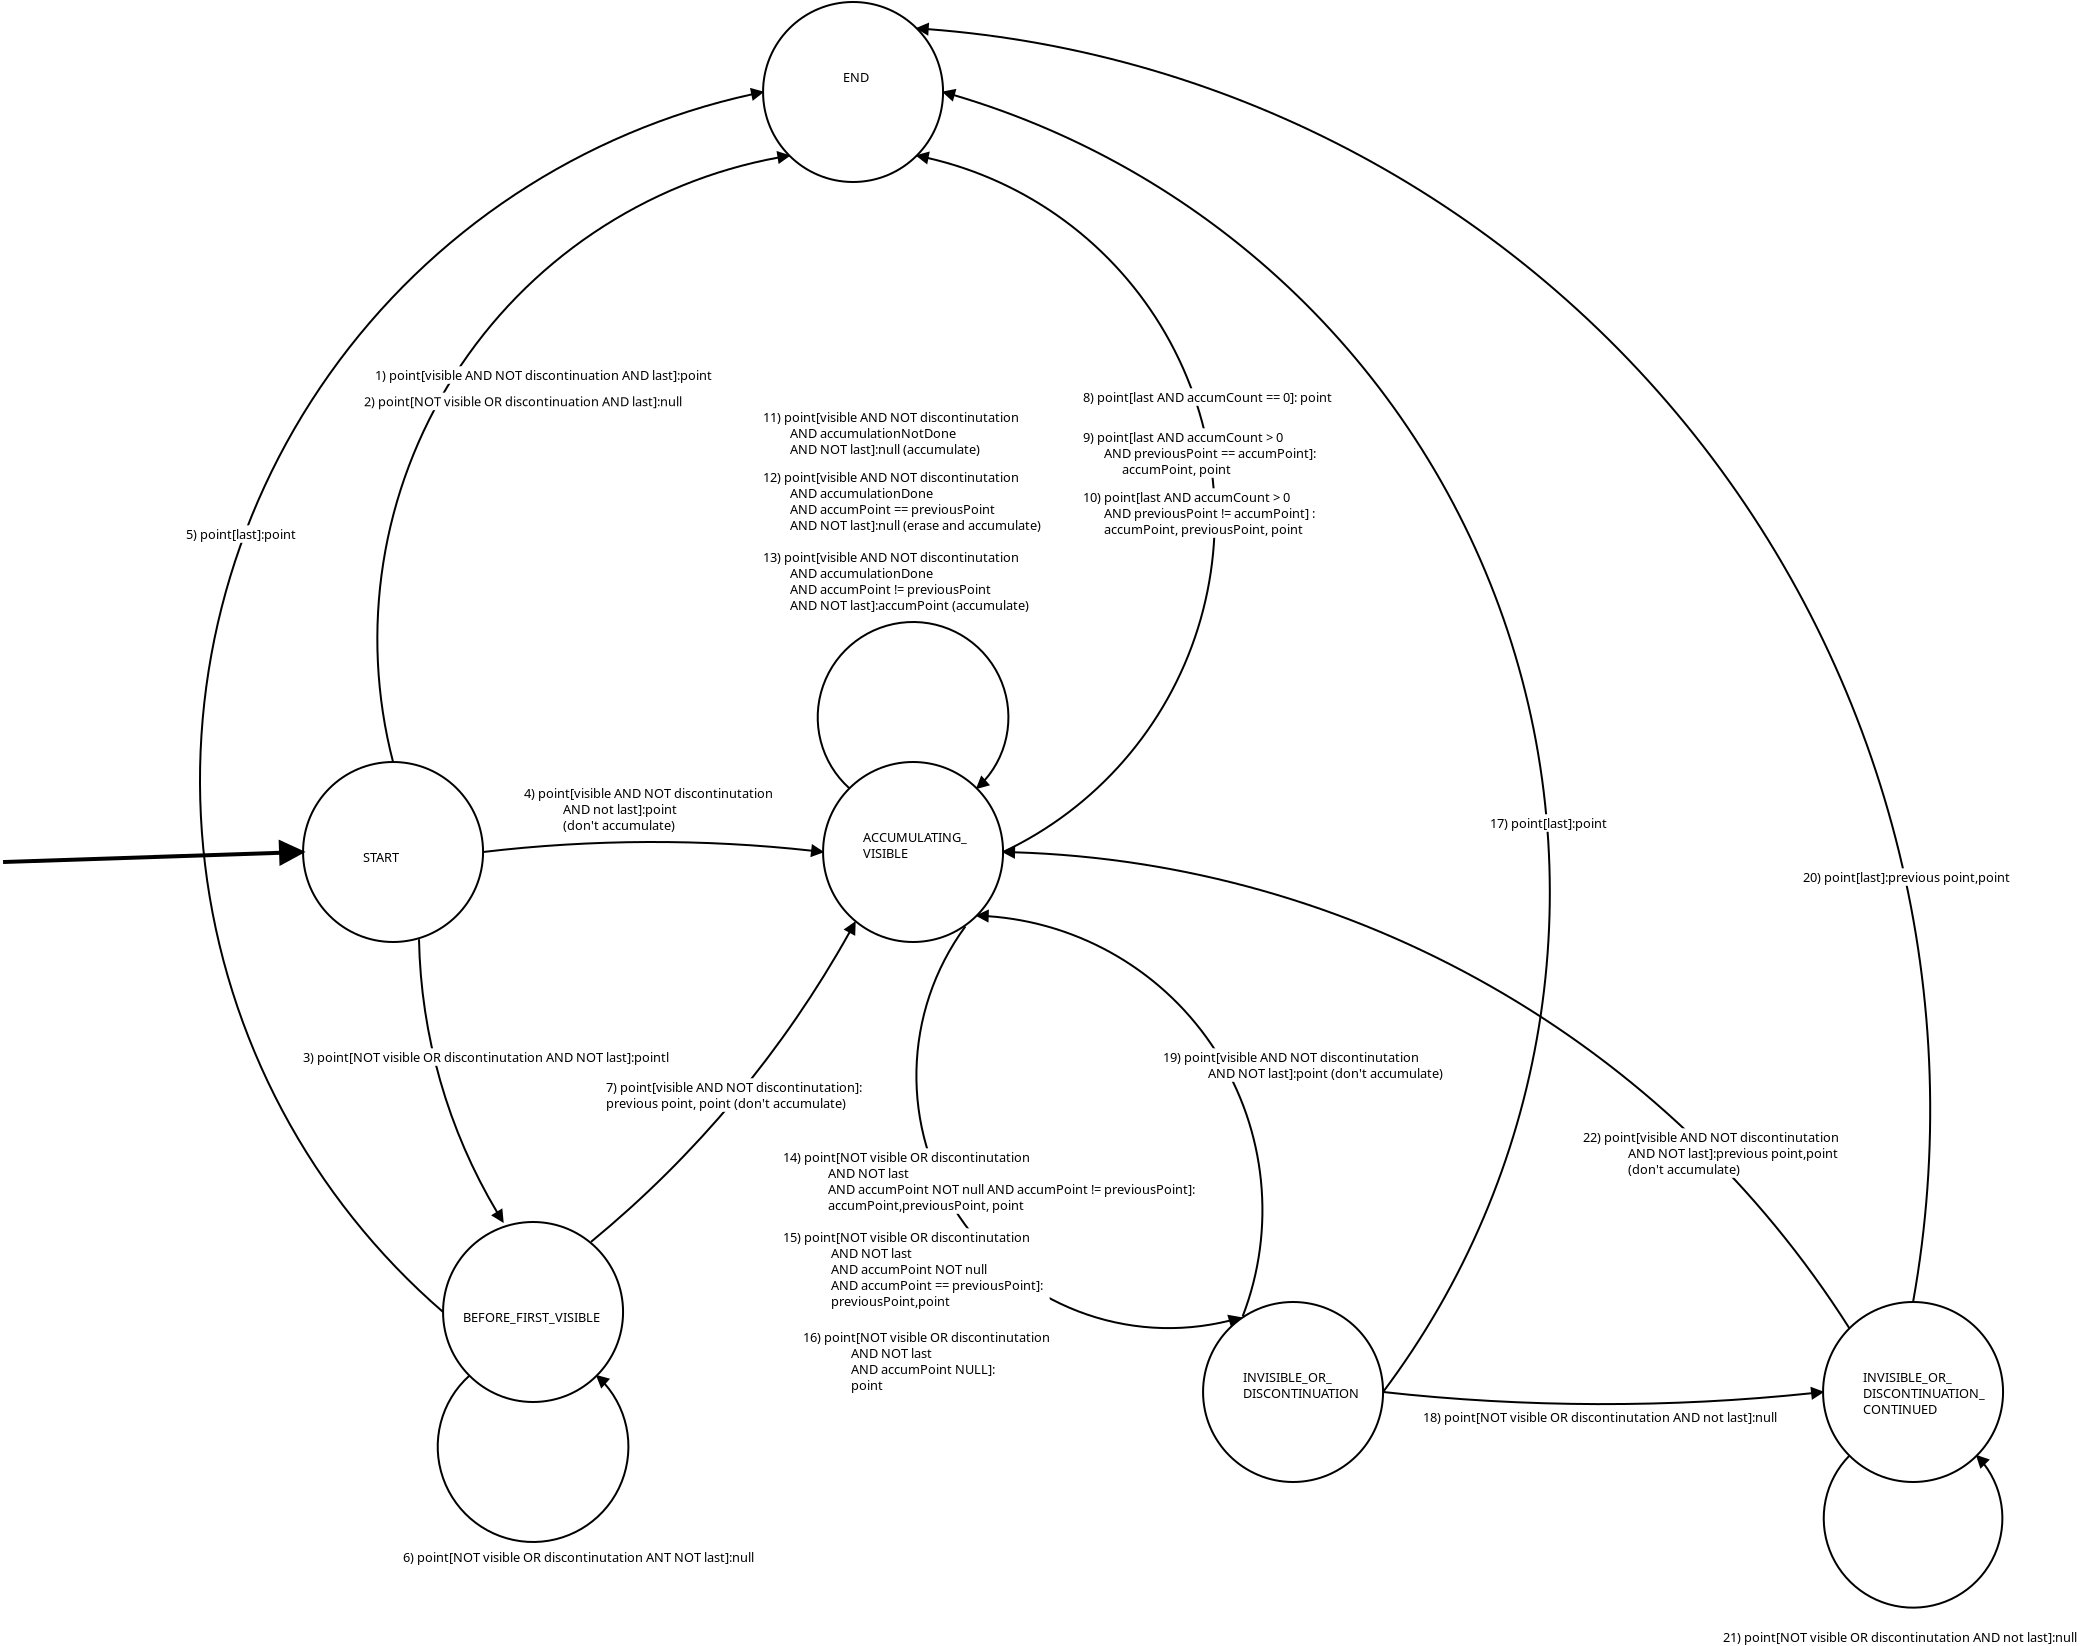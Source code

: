 <?xml version="1.0" encoding="UTF-8"?>
<dia:diagram xmlns:dia="http://www.lysator.liu.se/~alla/dia/">
  <dia:layer name="Background" visible="true" active="true">
    <dia:object type="Standard - Text" version="1" id="O0">
      <dia:attribute name="obj_pos">
        <dia:point val="19,12"/>
      </dia:attribute>
      <dia:attribute name="obj_bb">
        <dia:rectangle val="19,11.405;19,12.152"/>
      </dia:attribute>
      <dia:attribute name="text">
        <dia:composite type="text">
          <dia:attribute name="string">
            <dia:string>##</dia:string>
          </dia:attribute>
          <dia:attribute name="font">
            <dia:font family="sans" style="0" name="Helvetica"/>
          </dia:attribute>
          <dia:attribute name="height">
            <dia:real val="0.8"/>
          </dia:attribute>
          <dia:attribute name="pos">
            <dia:point val="19,12"/>
          </dia:attribute>
          <dia:attribute name="color">
            <dia:color val="#000000"/>
          </dia:attribute>
          <dia:attribute name="alignment">
            <dia:enum val="0"/>
          </dia:attribute>
        </dia:composite>
      </dia:attribute>
      <dia:attribute name="valign">
        <dia:enum val="3"/>
      </dia:attribute>
    </dia:object>
    <dia:group>
      <dia:object type="Standard - Ellipse" version="0" id="O1">
        <dia:attribute name="obj_pos">
          <dia:point val="0,0"/>
        </dia:attribute>
        <dia:attribute name="obj_bb">
          <dia:rectangle val="-0.05,-0.05;9.05,9.05"/>
        </dia:attribute>
        <dia:attribute name="elem_corner">
          <dia:point val="0,0"/>
        </dia:attribute>
        <dia:attribute name="elem_width">
          <dia:real val="9"/>
        </dia:attribute>
        <dia:attribute name="elem_height">
          <dia:real val="9"/>
        </dia:attribute>
        <dia:attribute name="border_width">
          <dia:real val="0.1"/>
        </dia:attribute>
        <dia:attribute name="aspect">
          <dia:enum val="1"/>
        </dia:attribute>
      </dia:object>
      <dia:object type="Standard - Text" version="1" id="O2">
        <dia:attribute name="obj_pos">
          <dia:point val="3,5"/>
        </dia:attribute>
        <dia:attribute name="obj_bb">
          <dia:rectangle val="3,4.405;4.973,5.952"/>
        </dia:attribute>
        <dia:attribute name="text">
          <dia:composite type="text">
            <dia:attribute name="string">
              <dia:string>#START
#</dia:string>
            </dia:attribute>
            <dia:attribute name="font">
              <dia:font family="sans" style="0" name="Helvetica"/>
            </dia:attribute>
            <dia:attribute name="height">
              <dia:real val="0.8"/>
            </dia:attribute>
            <dia:attribute name="pos">
              <dia:point val="3,5"/>
            </dia:attribute>
            <dia:attribute name="color">
              <dia:color val="#000000"/>
            </dia:attribute>
            <dia:attribute name="alignment">
              <dia:enum val="0"/>
            </dia:attribute>
          </dia:composite>
        </dia:attribute>
        <dia:attribute name="valign">
          <dia:enum val="3"/>
        </dia:attribute>
      </dia:object>
    </dia:group>
    <dia:group>
      <dia:object type="Standard - Ellipse" version="0" id="O3">
        <dia:attribute name="obj_pos">
          <dia:point val="7,23"/>
        </dia:attribute>
        <dia:attribute name="obj_bb">
          <dia:rectangle val="6.95,22.95;16.05,32.05"/>
        </dia:attribute>
        <dia:attribute name="elem_corner">
          <dia:point val="7,23"/>
        </dia:attribute>
        <dia:attribute name="elem_width">
          <dia:real val="9"/>
        </dia:attribute>
        <dia:attribute name="elem_height">
          <dia:real val="9"/>
        </dia:attribute>
        <dia:attribute name="border_width">
          <dia:real val="0.1"/>
        </dia:attribute>
        <dia:attribute name="aspect">
          <dia:enum val="1"/>
        </dia:attribute>
      </dia:object>
      <dia:object type="Standard - Text" version="1" id="O4">
        <dia:attribute name="obj_pos">
          <dia:point val="8,28"/>
        </dia:attribute>
        <dia:attribute name="obj_bb">
          <dia:rectangle val="8,27.405;15.435,28.953"/>
        </dia:attribute>
        <dia:attribute name="text">
          <dia:composite type="text">
            <dia:attribute name="string">
              <dia:string>#BEFORE_FIRST_VISIBLE
#</dia:string>
            </dia:attribute>
            <dia:attribute name="font">
              <dia:font family="sans" style="0" name="Helvetica"/>
            </dia:attribute>
            <dia:attribute name="height">
              <dia:real val="0.8"/>
            </dia:attribute>
            <dia:attribute name="pos">
              <dia:point val="8,28"/>
            </dia:attribute>
            <dia:attribute name="color">
              <dia:color val="#000000"/>
            </dia:attribute>
            <dia:attribute name="alignment">
              <dia:enum val="0"/>
            </dia:attribute>
          </dia:composite>
        </dia:attribute>
        <dia:attribute name="valign">
          <dia:enum val="3"/>
        </dia:attribute>
      </dia:object>
    </dia:group>
    <dia:group>
      <dia:object type="Standard - Ellipse" version="0" id="O5">
        <dia:attribute name="obj_pos">
          <dia:point val="45,27"/>
        </dia:attribute>
        <dia:attribute name="obj_bb">
          <dia:rectangle val="44.95,26.95;54.05,36.05"/>
        </dia:attribute>
        <dia:attribute name="elem_corner">
          <dia:point val="45,27"/>
        </dia:attribute>
        <dia:attribute name="elem_width">
          <dia:real val="9"/>
        </dia:attribute>
        <dia:attribute name="elem_height">
          <dia:real val="9"/>
        </dia:attribute>
        <dia:attribute name="border_width">
          <dia:real val="0.1"/>
        </dia:attribute>
        <dia:attribute name="aspect">
          <dia:enum val="1"/>
        </dia:attribute>
      </dia:object>
      <dia:object type="Standard - Text" version="1" id="O6">
        <dia:attribute name="obj_pos">
          <dia:point val="47,31"/>
        </dia:attribute>
        <dia:attribute name="obj_bb">
          <dia:rectangle val="47,30.405;53.002,32.752"/>
        </dia:attribute>
        <dia:attribute name="text">
          <dia:composite type="text">
            <dia:attribute name="string">
              <dia:string>#INVISIBLE_OR_
DISCONTINUATION
#</dia:string>
            </dia:attribute>
            <dia:attribute name="font">
              <dia:font family="sans" style="0" name="Helvetica"/>
            </dia:attribute>
            <dia:attribute name="height">
              <dia:real val="0.8"/>
            </dia:attribute>
            <dia:attribute name="pos">
              <dia:point val="47,31"/>
            </dia:attribute>
            <dia:attribute name="color">
              <dia:color val="#000000"/>
            </dia:attribute>
            <dia:attribute name="alignment">
              <dia:enum val="0"/>
            </dia:attribute>
          </dia:composite>
        </dia:attribute>
        <dia:attribute name="valign">
          <dia:enum val="3"/>
        </dia:attribute>
      </dia:object>
    </dia:group>
    <dia:object type="Standard - Arc" version="0" id="O7">
      <dia:attribute name="obj_pos">
        <dia:point val="9,4.5"/>
      </dia:attribute>
      <dia:attribute name="obj_bb">
        <dia:rectangle val="8.95,3.95;26.061,4.758"/>
      </dia:attribute>
      <dia:attribute name="conn_endpoints">
        <dia:point val="9,4.5"/>
        <dia:point val="26,4.5"/>
      </dia:attribute>
      <dia:attribute name="curve_distance">
        <dia:real val="-0.5"/>
      </dia:attribute>
      <dia:attribute name="end_arrow">
        <dia:enum val="3"/>
      </dia:attribute>
      <dia:attribute name="end_arrow_length">
        <dia:real val="0.5"/>
      </dia:attribute>
      <dia:attribute name="end_arrow_width">
        <dia:real val="0.5"/>
      </dia:attribute>
      <dia:connections>
        <dia:connection handle="0" to="O1" connection="4"/>
        <dia:connection handle="1" to="O21" connection="3"/>
      </dia:connections>
    </dia:object>
    <dia:object type="Standard - Arc" version="0" id="O8">
      <dia:attribute name="obj_pos">
        <dia:point val="4.5,4.5"/>
      </dia:attribute>
      <dia:attribute name="obj_bb">
        <dia:rectangle val="4.438,4.438;10.062,23.062"/>
      </dia:attribute>
      <dia:attribute name="conn_endpoints">
        <dia:point val="4.5,4.5"/>
        <dia:point val="10,23"/>
      </dia:attribute>
      <dia:attribute name="curve_distance">
        <dia:real val="1"/>
      </dia:attribute>
      <dia:attribute name="end_arrow">
        <dia:enum val="3"/>
      </dia:attribute>
      <dia:attribute name="end_arrow_length">
        <dia:real val="0.5"/>
      </dia:attribute>
      <dia:attribute name="end_arrow_width">
        <dia:real val="0.5"/>
      </dia:attribute>
      <dia:connections>
        <dia:connection handle="0" to="O1" connection="8"/>
      </dia:connections>
    </dia:object>
    <dia:object type="Standard - Arc" version="0" id="O9">
      <dia:attribute name="obj_pos">
        <dia:point val="11.5,27.5"/>
      </dia:attribute>
      <dia:attribute name="obj_bb">
        <dia:rectangle val="11.43,4.43;30.57,27.57"/>
      </dia:attribute>
      <dia:attribute name="conn_endpoints">
        <dia:point val="11.5,27.5"/>
        <dia:point val="30.5,4.5"/>
      </dia:attribute>
      <dia:attribute name="curve_distance">
        <dia:real val="1"/>
      </dia:attribute>
      <dia:attribute name="end_arrow">
        <dia:enum val="3"/>
      </dia:attribute>
      <dia:attribute name="end_arrow_length">
        <dia:real val="0.5"/>
      </dia:attribute>
      <dia:attribute name="end_arrow_width">
        <dia:real val="0.5"/>
      </dia:attribute>
      <dia:connections>
        <dia:connection handle="0" to="O3" connection="8"/>
        <dia:connection handle="1" to="O21" connection="8"/>
      </dia:connections>
    </dia:object>
    <dia:object type="Standard - Arc" version="0" id="O10">
      <dia:attribute name="obj_pos">
        <dia:point val="30.5,4.5"/>
      </dia:attribute>
      <dia:attribute name="obj_bb">
        <dia:rectangle val="29.246,4.43;49.57,31.833"/>
      </dia:attribute>
      <dia:attribute name="conn_endpoints">
        <dia:point val="30.5,4.5"/>
        <dia:point val="49.5,31.5"/>
      </dia:attribute>
      <dia:attribute name="curve_distance">
        <dia:real val="8.602"/>
      </dia:attribute>
      <dia:attribute name="end_arrow">
        <dia:enum val="3"/>
      </dia:attribute>
      <dia:attribute name="end_arrow_length">
        <dia:real val="0.5"/>
      </dia:attribute>
      <dia:attribute name="end_arrow_width">
        <dia:real val="0.5"/>
      </dia:attribute>
      <dia:connections>
        <dia:connection handle="0" to="O21" connection="8"/>
        <dia:connection handle="1" to="O5" connection="8"/>
      </dia:connections>
    </dia:object>
    <dia:object type="Standard - Arc" version="0" id="O11">
      <dia:attribute name="obj_pos">
        <dia:point val="49.5,31.5"/>
      </dia:attribute>
      <dia:attribute name="obj_bb">
        <dia:rectangle val="33.613,7.454;50.081,31.569"/>
      </dia:attribute>
      <dia:attribute name="conn_endpoints">
        <dia:point val="49.5,31.5"/>
        <dia:point val="33.682,7.682"/>
      </dia:attribute>
      <dia:attribute name="curve_distance">
        <dia:real val="6.213"/>
      </dia:attribute>
      <dia:attribute name="end_arrow">
        <dia:enum val="3"/>
      </dia:attribute>
      <dia:attribute name="end_arrow_length">
        <dia:real val="0.5"/>
      </dia:attribute>
      <dia:attribute name="end_arrow_width">
        <dia:real val="0.5"/>
      </dia:attribute>
      <dia:connections>
        <dia:connection handle="0" to="O5" connection="8"/>
        <dia:connection handle="1" to="O21" connection="7"/>
      </dia:connections>
    </dia:object>
    <dia:object type="Standard - Arc" version="0" id="O12">
      <dia:attribute name="obj_pos">
        <dia:point val="8.318,30.682"/>
      </dia:attribute>
      <dia:attribute name="obj_bb">
        <dia:rectangle val="6.682,30.632;16.318,39.05"/>
      </dia:attribute>
      <dia:attribute name="conn_endpoints">
        <dia:point val="8.318,30.682"/>
        <dia:point val="14.682,30.682"/>
      </dia:attribute>
      <dia:attribute name="curve_distance">
        <dia:real val="8.318"/>
      </dia:attribute>
      <dia:attribute name="end_arrow">
        <dia:enum val="3"/>
      </dia:attribute>
      <dia:attribute name="end_arrow_length">
        <dia:real val="0.5"/>
      </dia:attribute>
      <dia:attribute name="end_arrow_width">
        <dia:real val="0.5"/>
      </dia:attribute>
      <dia:connections>
        <dia:connection handle="0" to="O3" connection="5"/>
        <dia:connection handle="1" to="O3" connection="7"/>
      </dia:connections>
    </dia:object>
    <dia:object type="Standard - Arc" version="0" id="O13">
      <dia:attribute name="obj_pos">
        <dia:point val="27.318,1.318"/>
      </dia:attribute>
      <dia:attribute name="obj_bb">
        <dia:rectangle val="25.682,-7.05;35.318,1.368"/>
      </dia:attribute>
      <dia:attribute name="conn_endpoints">
        <dia:point val="27.318,1.318"/>
        <dia:point val="33.682,1.318"/>
      </dia:attribute>
      <dia:attribute name="curve_distance">
        <dia:real val="-8.318"/>
      </dia:attribute>
      <dia:attribute name="end_arrow">
        <dia:enum val="3"/>
      </dia:attribute>
      <dia:attribute name="end_arrow_length">
        <dia:real val="0.5"/>
      </dia:attribute>
      <dia:attribute name="end_arrow_width">
        <dia:real val="0.5"/>
      </dia:attribute>
      <dia:connections>
        <dia:connection handle="0" to="O21" connection="0"/>
        <dia:connection handle="1" to="O21" connection="2"/>
      </dia:connections>
    </dia:object>
    <dia:object type="Standard - Text" version="1" id="O14">
      <dia:attribute name="obj_pos">
        <dia:point val="11.05,1.8"/>
      </dia:attribute>
      <dia:attribute name="obj_bb">
        <dia:rectangle val="11.05,1.205;24.608,3.553"/>
      </dia:attribute>
      <dia:attribute name="text">
        <dia:composite type="text">
          <dia:attribute name="string">
            <dia:string>#4) point[visible AND NOT discontinutation 
             AND not last]:point 
             (don't accumulate)#</dia:string>
          </dia:attribute>
          <dia:attribute name="font">
            <dia:font family="sans" style="0" name="Helvetica"/>
          </dia:attribute>
          <dia:attribute name="height">
            <dia:real val="0.8"/>
          </dia:attribute>
          <dia:attribute name="pos">
            <dia:point val="11.05,1.8"/>
          </dia:attribute>
          <dia:attribute name="color">
            <dia:color val="#000000"/>
          </dia:attribute>
          <dia:attribute name="alignment">
            <dia:enum val="0"/>
          </dia:attribute>
        </dia:composite>
      </dia:attribute>
      <dia:attribute name="valign">
        <dia:enum val="3"/>
      </dia:attribute>
      <dia:attribute name="fill_color">
        <dia:color val="#ffffff"/>
      </dia:attribute>
      <dia:attribute name="show_background">
        <dia:boolean val="true"/>
      </dia:attribute>
    </dia:object>
    <dia:object type="Standard - Text" version="1" id="O15">
      <dia:attribute name="obj_pos">
        <dia:point val="0,15"/>
      </dia:attribute>
      <dia:attribute name="obj_bb">
        <dia:rectangle val="0,14.405;19.715,15.152"/>
      </dia:attribute>
      <dia:attribute name="text">
        <dia:composite type="text">
          <dia:attribute name="string">
            <dia:string>#3) point[NOT visible OR discontinutation AND NOT last]:pointl#</dia:string>
          </dia:attribute>
          <dia:attribute name="font">
            <dia:font family="sans" style="0" name="Helvetica"/>
          </dia:attribute>
          <dia:attribute name="height">
            <dia:real val="0.8"/>
          </dia:attribute>
          <dia:attribute name="pos">
            <dia:point val="0,15"/>
          </dia:attribute>
          <dia:attribute name="color">
            <dia:color val="#000000"/>
          </dia:attribute>
          <dia:attribute name="alignment">
            <dia:enum val="0"/>
          </dia:attribute>
        </dia:composite>
      </dia:attribute>
      <dia:attribute name="valign">
        <dia:enum val="3"/>
      </dia:attribute>
      <dia:attribute name="fill_color">
        <dia:color val="#ffffff"/>
      </dia:attribute>
      <dia:attribute name="show_background">
        <dia:boolean val="true"/>
      </dia:attribute>
    </dia:object>
    <dia:object type="Standard - Text" version="1" id="O16">
      <dia:attribute name="obj_pos">
        <dia:point val="5,40"/>
      </dia:attribute>
      <dia:attribute name="obj_bb">
        <dia:rectangle val="5,39.405;23.968,40.153"/>
      </dia:attribute>
      <dia:attribute name="text">
        <dia:composite type="text">
          <dia:attribute name="string">
            <dia:string>#6) point[NOT visible OR discontinutation ANT NOT last]:null#</dia:string>
          </dia:attribute>
          <dia:attribute name="font">
            <dia:font family="sans" style="0" name="Helvetica"/>
          </dia:attribute>
          <dia:attribute name="height">
            <dia:real val="0.8"/>
          </dia:attribute>
          <dia:attribute name="pos">
            <dia:point val="5,40"/>
          </dia:attribute>
          <dia:attribute name="color">
            <dia:color val="#000000"/>
          </dia:attribute>
          <dia:attribute name="alignment">
            <dia:enum val="0"/>
          </dia:attribute>
        </dia:composite>
      </dia:attribute>
      <dia:attribute name="valign">
        <dia:enum val="3"/>
      </dia:attribute>
      <dia:attribute name="fill_color">
        <dia:color val="#ffffff"/>
      </dia:attribute>
      <dia:attribute name="show_background">
        <dia:boolean val="true"/>
      </dia:attribute>
    </dia:object>
    <dia:object type="Standard - Text" version="1" id="O17">
      <dia:attribute name="obj_pos">
        <dia:point val="15.15,16.5"/>
      </dia:attribute>
      <dia:attribute name="obj_bb">
        <dia:rectangle val="15.15,15.905;28.97,17.453"/>
      </dia:attribute>
      <dia:attribute name="text">
        <dia:composite type="text">
          <dia:attribute name="string">
            <dia:string>#7) point[visible AND NOT discontinutation]:
previous point, point (don't accumulate)#</dia:string>
          </dia:attribute>
          <dia:attribute name="font">
            <dia:font family="sans" style="0" name="Helvetica"/>
          </dia:attribute>
          <dia:attribute name="height">
            <dia:real val="0.8"/>
          </dia:attribute>
          <dia:attribute name="pos">
            <dia:point val="15.15,16.5"/>
          </dia:attribute>
          <dia:attribute name="color">
            <dia:color val="#000000"/>
          </dia:attribute>
          <dia:attribute name="alignment">
            <dia:enum val="0"/>
          </dia:attribute>
        </dia:composite>
      </dia:attribute>
      <dia:attribute name="valign">
        <dia:enum val="3"/>
      </dia:attribute>
      <dia:attribute name="fill_color">
        <dia:color val="#ffffff"/>
      </dia:attribute>
      <dia:attribute name="show_background">
        <dia:boolean val="true"/>
      </dia:attribute>
    </dia:object>
    <dia:object type="Standard - Text" version="1" id="O18">
      <dia:attribute name="obj_pos">
        <dia:point val="23,-17"/>
      </dia:attribute>
      <dia:attribute name="obj_bb">
        <dia:rectangle val="23,-17.595;36.965,-15.248"/>
      </dia:attribute>
      <dia:attribute name="text">
        <dia:composite type="text">
          <dia:attribute name="string">
            <dia:string>#11) point[visible AND NOT discontinutation 
         AND accumulationNotDone
         AND NOT last]:null (accumulate)#</dia:string>
          </dia:attribute>
          <dia:attribute name="font">
            <dia:font family="sans" style="0" name="Helvetica"/>
          </dia:attribute>
          <dia:attribute name="height">
            <dia:real val="0.8"/>
          </dia:attribute>
          <dia:attribute name="pos">
            <dia:point val="23,-17"/>
          </dia:attribute>
          <dia:attribute name="color">
            <dia:color val="#000000"/>
          </dia:attribute>
          <dia:attribute name="alignment">
            <dia:enum val="0"/>
          </dia:attribute>
        </dia:composite>
      </dia:attribute>
      <dia:attribute name="valign">
        <dia:enum val="3"/>
      </dia:attribute>
    </dia:object>
    <dia:object type="Standard - Text" version="1" id="O19">
      <dia:attribute name="obj_pos">
        <dia:point val="24,20"/>
      </dia:attribute>
      <dia:attribute name="obj_bb">
        <dia:rectangle val="24,19.405;46.825,22.552"/>
      </dia:attribute>
      <dia:attribute name="text">
        <dia:composite type="text">
          <dia:attribute name="string">
            <dia:string>#14) point[NOT visible OR discontinutation 
               AND NOT last 
               AND accumPoint NOT null AND accumPoint != previousPoint]:
               accumPoint,previousPoint, point#</dia:string>
          </dia:attribute>
          <dia:attribute name="font">
            <dia:font family="sans" style="0" name="Helvetica"/>
          </dia:attribute>
          <dia:attribute name="height">
            <dia:real val="0.8"/>
          </dia:attribute>
          <dia:attribute name="pos">
            <dia:point val="24,20"/>
          </dia:attribute>
          <dia:attribute name="color">
            <dia:color val="#000000"/>
          </dia:attribute>
          <dia:attribute name="alignment">
            <dia:enum val="0"/>
          </dia:attribute>
        </dia:composite>
      </dia:attribute>
      <dia:attribute name="valign">
        <dia:enum val="3"/>
      </dia:attribute>
      <dia:attribute name="fill_color">
        <dia:color val="#ffffff"/>
      </dia:attribute>
      <dia:attribute name="show_background">
        <dia:boolean val="true"/>
      </dia:attribute>
    </dia:object>
    <dia:object type="Standard - Text" version="1" id="O20">
      <dia:attribute name="obj_pos">
        <dia:point val="43,15"/>
      </dia:attribute>
      <dia:attribute name="obj_bb">
        <dia:rectangle val="43,14.405;58.758,15.953"/>
      </dia:attribute>
      <dia:attribute name="text">
        <dia:composite type="text">
          <dia:attribute name="string">
            <dia:string>#19) point[visible AND NOT discontinutation 
               AND NOT last]:point (don't accumulate)#</dia:string>
          </dia:attribute>
          <dia:attribute name="font">
            <dia:font family="sans" style="0" name="Helvetica"/>
          </dia:attribute>
          <dia:attribute name="height">
            <dia:real val="0.8"/>
          </dia:attribute>
          <dia:attribute name="pos">
            <dia:point val="43,15"/>
          </dia:attribute>
          <dia:attribute name="color">
            <dia:color val="#000000"/>
          </dia:attribute>
          <dia:attribute name="alignment">
            <dia:enum val="0"/>
          </dia:attribute>
        </dia:composite>
      </dia:attribute>
      <dia:attribute name="valign">
        <dia:enum val="3"/>
      </dia:attribute>
      <dia:attribute name="fill_color">
        <dia:color val="#ffffff"/>
      </dia:attribute>
      <dia:attribute name="show_background">
        <dia:boolean val="true"/>
      </dia:attribute>
    </dia:object>
    <dia:group>
      <dia:object type="Standard - Ellipse" version="0" id="O21">
        <dia:attribute name="obj_pos">
          <dia:point val="26,0"/>
        </dia:attribute>
        <dia:attribute name="obj_bb">
          <dia:rectangle val="25.95,-0.05;35.05,9.05"/>
        </dia:attribute>
        <dia:attribute name="elem_corner">
          <dia:point val="26,0"/>
        </dia:attribute>
        <dia:attribute name="elem_width">
          <dia:real val="9"/>
        </dia:attribute>
        <dia:attribute name="elem_height">
          <dia:real val="9"/>
        </dia:attribute>
        <dia:attribute name="border_width">
          <dia:real val="0.1"/>
        </dia:attribute>
        <dia:attribute name="aspect">
          <dia:enum val="1"/>
        </dia:attribute>
      </dia:object>
      <dia:object type="Standard - Text" version="1" id="O22">
        <dia:attribute name="obj_pos">
          <dia:point val="28,4"/>
        </dia:attribute>
        <dia:attribute name="obj_bb">
          <dia:rectangle val="28,3.405;33.447,5.753"/>
        </dia:attribute>
        <dia:attribute name="text">
          <dia:composite type="text">
            <dia:attribute name="string">
              <dia:string>#ACCUMULATING_
VISIBLE
#</dia:string>
            </dia:attribute>
            <dia:attribute name="font">
              <dia:font family="sans" style="0" name="Helvetica"/>
            </dia:attribute>
            <dia:attribute name="height">
              <dia:real val="0.8"/>
            </dia:attribute>
            <dia:attribute name="pos">
              <dia:point val="28,4"/>
            </dia:attribute>
            <dia:attribute name="color">
              <dia:color val="#000000"/>
            </dia:attribute>
            <dia:attribute name="alignment">
              <dia:enum val="0"/>
            </dia:attribute>
          </dia:composite>
        </dia:attribute>
        <dia:attribute name="valign">
          <dia:enum val="3"/>
        </dia:attribute>
      </dia:object>
    </dia:group>
    <dia:object type="Standard - Text" version="1" id="O23">
      <dia:attribute name="obj_pos">
        <dia:point val="56,33"/>
      </dia:attribute>
      <dia:attribute name="obj_bb">
        <dia:rectangle val="56,32.405;75.15,33.153"/>
      </dia:attribute>
      <dia:attribute name="text">
        <dia:composite type="text">
          <dia:attribute name="string">
            <dia:string>#18) point[NOT visible OR discontinutation AND not last]:null#</dia:string>
          </dia:attribute>
          <dia:attribute name="font">
            <dia:font family="sans" style="0" name="Helvetica"/>
          </dia:attribute>
          <dia:attribute name="height">
            <dia:real val="0.8"/>
          </dia:attribute>
          <dia:attribute name="pos">
            <dia:point val="56,33"/>
          </dia:attribute>
          <dia:attribute name="color">
            <dia:color val="#000000"/>
          </dia:attribute>
          <dia:attribute name="alignment">
            <dia:enum val="0"/>
          </dia:attribute>
        </dia:composite>
      </dia:attribute>
      <dia:attribute name="valign">
        <dia:enum val="3"/>
      </dia:attribute>
      <dia:attribute name="fill_color">
        <dia:color val="#ffffff"/>
      </dia:attribute>
      <dia:attribute name="show_background">
        <dia:boolean val="true"/>
      </dia:attribute>
    </dia:object>
    <dia:object type="Standard - Arc" version="0" id="O24">
      <dia:attribute name="obj_pos">
        <dia:point val="54,31.5"/>
      </dia:attribute>
      <dia:attribute name="obj_bb">
        <dia:rectangle val="53.95,31.237;76.061,32.156"/>
      </dia:attribute>
      <dia:attribute name="conn_endpoints">
        <dia:point val="54,31.5"/>
        <dia:point val="76,31.5"/>
      </dia:attribute>
      <dia:attribute name="curve_distance">
        <dia:real val="0.606"/>
      </dia:attribute>
      <dia:attribute name="end_arrow">
        <dia:enum val="3"/>
      </dia:attribute>
      <dia:attribute name="end_arrow_length">
        <dia:real val="0.5"/>
      </dia:attribute>
      <dia:attribute name="end_arrow_width">
        <dia:real val="0.5"/>
      </dia:attribute>
      <dia:connections>
        <dia:connection handle="0" to="O5" connection="4"/>
        <dia:connection handle="1" to="O39" connection="3"/>
      </dia:connections>
    </dia:object>
    <dia:object type="Standard - Line" version="0" id="O25">
      <dia:attribute name="obj_pos">
        <dia:point val="-15,5"/>
      </dia:attribute>
      <dia:attribute name="obj_bb">
        <dia:rectangle val="-15.103,3.875;0.223,5.198"/>
      </dia:attribute>
      <dia:attribute name="conn_endpoints">
        <dia:point val="-15,5"/>
        <dia:point val="0,4.5"/>
      </dia:attribute>
      <dia:attribute name="numcp">
        <dia:int val="1"/>
      </dia:attribute>
      <dia:attribute name="line_width">
        <dia:real val="0.2"/>
      </dia:attribute>
      <dia:attribute name="end_arrow">
        <dia:enum val="3"/>
      </dia:attribute>
      <dia:attribute name="end_arrow_length">
        <dia:real val="1.0"/>
      </dia:attribute>
      <dia:attribute name="end_arrow_width">
        <dia:real val="1.0"/>
      </dia:attribute>
      <dia:connections>
        <dia:connection handle="1" to="O1" connection="3"/>
      </dia:connections>
    </dia:object>
    <dia:object type="Standard - Arc" version="0" id="O26">
      <dia:attribute name="obj_pos">
        <dia:point val="4.5,0"/>
      </dia:attribute>
      <dia:attribute name="obj_bb">
        <dia:rectangle val="3.664,-30.55;24.387,0.069"/>
      </dia:attribute>
      <dia:attribute name="conn_endpoints">
        <dia:point val="4.5,0"/>
        <dia:point val="24.318,-30.318"/>
      </dia:attribute>
      <dia:attribute name="curve_distance">
        <dia:real val="-8.013"/>
      </dia:attribute>
      <dia:attribute name="end_arrow">
        <dia:enum val="3"/>
      </dia:attribute>
      <dia:attribute name="end_arrow_length">
        <dia:real val="0.5"/>
      </dia:attribute>
      <dia:attribute name="end_arrow_width">
        <dia:real val="0.5"/>
      </dia:attribute>
      <dia:connections>
        <dia:connection handle="0" to="O1" connection="1"/>
        <dia:connection handle="1" to="O28" connection="5"/>
      </dia:connections>
    </dia:object>
    <dia:object type="Standard - Text" version="1" id="O27">
      <dia:attribute name="obj_pos">
        <dia:point val="3.6,-19.1"/>
      </dia:attribute>
      <dia:attribute name="obj_bb">
        <dia:rectangle val="3.6,-19.695;21.77,-18.948"/>
      </dia:attribute>
      <dia:attribute name="text">
        <dia:composite type="text">
          <dia:attribute name="string">
            <dia:string>#1) point[visible AND NOT discontinuation AND last]:point#</dia:string>
          </dia:attribute>
          <dia:attribute name="font">
            <dia:font family="sans" style="0" name="Helvetica"/>
          </dia:attribute>
          <dia:attribute name="height">
            <dia:real val="0.8"/>
          </dia:attribute>
          <dia:attribute name="pos">
            <dia:point val="3.6,-19.1"/>
          </dia:attribute>
          <dia:attribute name="color">
            <dia:color val="#000000"/>
          </dia:attribute>
          <dia:attribute name="alignment">
            <dia:enum val="0"/>
          </dia:attribute>
        </dia:composite>
      </dia:attribute>
      <dia:attribute name="valign">
        <dia:enum val="3"/>
      </dia:attribute>
      <dia:attribute name="fill_color">
        <dia:color val="#ffffff"/>
      </dia:attribute>
      <dia:attribute name="show_background">
        <dia:boolean val="true"/>
      </dia:attribute>
    </dia:object>
    <dia:group>
      <dia:object type="Standard - Ellipse" version="0" id="O28">
        <dia:attribute name="obj_pos">
          <dia:point val="23,-38"/>
        </dia:attribute>
        <dia:attribute name="obj_bb">
          <dia:rectangle val="22.95,-38.05;32.05,-28.95"/>
        </dia:attribute>
        <dia:attribute name="elem_corner">
          <dia:point val="23,-38"/>
        </dia:attribute>
        <dia:attribute name="elem_width">
          <dia:real val="9"/>
        </dia:attribute>
        <dia:attribute name="elem_height">
          <dia:real val="9"/>
        </dia:attribute>
        <dia:attribute name="border_width">
          <dia:real val="0.1"/>
        </dia:attribute>
        <dia:attribute name="aspect">
          <dia:enum val="1"/>
        </dia:attribute>
      </dia:object>
      <dia:object type="Standard - Text" version="1" id="O29">
        <dia:attribute name="obj_pos">
          <dia:point val="27,-34"/>
        </dia:attribute>
        <dia:attribute name="obj_bb">
          <dia:rectangle val="27,-34.595;28.378,-33.847"/>
        </dia:attribute>
        <dia:attribute name="text">
          <dia:composite type="text">
            <dia:attribute name="string">
              <dia:string>#END#</dia:string>
            </dia:attribute>
            <dia:attribute name="font">
              <dia:font family="sans" style="0" name="Helvetica"/>
            </dia:attribute>
            <dia:attribute name="height">
              <dia:real val="0.8"/>
            </dia:attribute>
            <dia:attribute name="pos">
              <dia:point val="27,-34"/>
            </dia:attribute>
            <dia:attribute name="color">
              <dia:color val="#000000"/>
            </dia:attribute>
            <dia:attribute name="alignment">
              <dia:enum val="0"/>
            </dia:attribute>
          </dia:composite>
        </dia:attribute>
        <dia:attribute name="valign">
          <dia:enum val="3"/>
        </dia:attribute>
        <dia:attribute name="fill_color">
          <dia:color val="#ffffff"/>
        </dia:attribute>
        <dia:attribute name="show_background">
          <dia:boolean val="true"/>
        </dia:attribute>
      </dia:object>
    </dia:group>
    <dia:object type="Standard - Arc" version="0" id="O30">
      <dia:attribute name="obj_pos">
        <dia:point val="35,4.5"/>
      </dia:attribute>
      <dia:attribute name="obj_bb">
        <dia:rectangle val="30.621,-30.527;45.636,4.556"/>
      </dia:attribute>
      <dia:attribute name="conn_endpoints">
        <dia:point val="35,4.5"/>
        <dia:point val="30.682,-30.318"/>
      </dia:attribute>
      <dia:attribute name="curve_distance">
        <dia:real val="12.701"/>
      </dia:attribute>
      <dia:attribute name="end_arrow">
        <dia:enum val="3"/>
      </dia:attribute>
      <dia:attribute name="end_arrow_length">
        <dia:real val="0.5"/>
      </dia:attribute>
      <dia:attribute name="end_arrow_width">
        <dia:real val="0.5"/>
      </dia:attribute>
      <dia:connections>
        <dia:connection handle="0" to="O21" connection="4"/>
        <dia:connection handle="1" to="O28" connection="7"/>
      </dia:connections>
    </dia:object>
    <dia:object type="Standard - Text" version="1" id="O31">
      <dia:attribute name="obj_pos">
        <dia:point val="39,-18"/>
      </dia:attribute>
      <dia:attribute name="obj_bb">
        <dia:rectangle val="39,-18.595;52.922,-17.848"/>
      </dia:attribute>
      <dia:attribute name="text">
        <dia:composite type="text">
          <dia:attribute name="string">
            <dia:string>#8) point[last AND accumCount == 0]: point#</dia:string>
          </dia:attribute>
          <dia:attribute name="font">
            <dia:font family="sans" style="0" name="Helvetica"/>
          </dia:attribute>
          <dia:attribute name="height">
            <dia:real val="0.8"/>
          </dia:attribute>
          <dia:attribute name="pos">
            <dia:point val="39,-18"/>
          </dia:attribute>
          <dia:attribute name="color">
            <dia:color val="#000000"/>
          </dia:attribute>
          <dia:attribute name="alignment">
            <dia:enum val="0"/>
          </dia:attribute>
        </dia:composite>
      </dia:attribute>
      <dia:attribute name="valign">
        <dia:enum val="3"/>
      </dia:attribute>
      <dia:attribute name="fill_color">
        <dia:color val="#ffffff"/>
      </dia:attribute>
      <dia:attribute name="show_background">
        <dia:boolean val="true"/>
      </dia:attribute>
    </dia:object>
    <dia:object type="Standard - Arc" version="0" id="O32">
      <dia:attribute name="obj_pos">
        <dia:point val="54,31.5"/>
      </dia:attribute>
      <dia:attribute name="obj_bb">
        <dia:rectangle val="31.937,-33.657;62.388,31.563"/>
      </dia:attribute>
      <dia:attribute name="conn_endpoints">
        <dia:point val="54,31.5"/>
        <dia:point val="32,-33.5"/>
      </dia:attribute>
      <dia:attribute name="curve_distance">
        <dia:real val="18.099"/>
      </dia:attribute>
      <dia:attribute name="end_arrow">
        <dia:enum val="3"/>
      </dia:attribute>
      <dia:attribute name="end_arrow_length">
        <dia:real val="0.5"/>
      </dia:attribute>
      <dia:attribute name="end_arrow_width">
        <dia:real val="0.5"/>
      </dia:attribute>
      <dia:connections>
        <dia:connection handle="0" to="O5" connection="4"/>
        <dia:connection handle="1" to="O28" connection="4"/>
      </dia:connections>
    </dia:object>
    <dia:object type="Standard - Text" version="1" id="O33">
      <dia:attribute name="obj_pos">
        <dia:point val="59.35,3.3"/>
      </dia:attribute>
      <dia:attribute name="obj_bb">
        <dia:rectangle val="59.35,2.705;65.75,3.453"/>
      </dia:attribute>
      <dia:attribute name="text">
        <dia:composite type="text">
          <dia:attribute name="string">
            <dia:string>#17) point[last]:point#</dia:string>
          </dia:attribute>
          <dia:attribute name="font">
            <dia:font family="sans" style="0" name="Helvetica"/>
          </dia:attribute>
          <dia:attribute name="height">
            <dia:real val="0.8"/>
          </dia:attribute>
          <dia:attribute name="pos">
            <dia:point val="59.35,3.3"/>
          </dia:attribute>
          <dia:attribute name="color">
            <dia:color val="#000000"/>
          </dia:attribute>
          <dia:attribute name="alignment">
            <dia:enum val="0"/>
          </dia:attribute>
        </dia:composite>
      </dia:attribute>
      <dia:attribute name="valign">
        <dia:enum val="3"/>
      </dia:attribute>
      <dia:attribute name="fill_color">
        <dia:color val="#ffffff"/>
      </dia:attribute>
      <dia:attribute name="show_background">
        <dia:boolean val="true"/>
      </dia:attribute>
    </dia:object>
    <dia:object type="Standard - Arc" version="0" id="O34">
      <dia:attribute name="obj_pos">
        <dia:point val="7,27.5"/>
      </dia:attribute>
      <dia:attribute name="obj_bb">
        <dia:rectangle val="-5.203,-33.705;23.061,27.561"/>
      </dia:attribute>
      <dia:attribute name="conn_endpoints">
        <dia:point val="7,27.5"/>
        <dia:point val="23,-33.5"/>
      </dia:attribute>
      <dia:attribute name="curve_distance">
        <dia:real val="-19.647"/>
      </dia:attribute>
      <dia:attribute name="end_arrow">
        <dia:enum val="3"/>
      </dia:attribute>
      <dia:attribute name="end_arrow_length">
        <dia:real val="0.5"/>
      </dia:attribute>
      <dia:attribute name="end_arrow_width">
        <dia:real val="0.5"/>
      </dia:attribute>
      <dia:connections>
        <dia:connection handle="0" to="O3" connection="3"/>
        <dia:connection handle="1" to="O28" connection="3"/>
      </dia:connections>
    </dia:object>
    <dia:object type="Standard - Text" version="1" id="O35">
      <dia:attribute name="obj_pos">
        <dia:point val="-5.85,-11.15"/>
      </dia:attribute>
      <dia:attribute name="obj_bb">
        <dia:rectangle val="-5.85,-11.745;0.142,-10.998"/>
      </dia:attribute>
      <dia:attribute name="text">
        <dia:composite type="text">
          <dia:attribute name="string">
            <dia:string>#5) point[last]:point#</dia:string>
          </dia:attribute>
          <dia:attribute name="font">
            <dia:font family="sans" style="0" name="Helvetica"/>
          </dia:attribute>
          <dia:attribute name="height">
            <dia:real val="0.8"/>
          </dia:attribute>
          <dia:attribute name="pos">
            <dia:point val="-5.85,-11.15"/>
          </dia:attribute>
          <dia:attribute name="color">
            <dia:color val="#000000"/>
          </dia:attribute>
          <dia:attribute name="alignment">
            <dia:enum val="0"/>
          </dia:attribute>
        </dia:composite>
      </dia:attribute>
      <dia:attribute name="valign">
        <dia:enum val="3"/>
      </dia:attribute>
      <dia:attribute name="fill_color">
        <dia:color val="#ffffff"/>
      </dia:attribute>
      <dia:attribute name="show_background">
        <dia:boolean val="true"/>
      </dia:attribute>
    </dia:object>
    <dia:object type="Standard - Text" version="1" id="O36">
      <dia:attribute name="obj_pos">
        <dia:point val="3.047,-17.782"/>
      </dia:attribute>
      <dia:attribute name="obj_bb">
        <dia:rectangle val="3.047,-18.378;20.29,-17.63"/>
      </dia:attribute>
      <dia:attribute name="text">
        <dia:composite type="text">
          <dia:attribute name="string">
            <dia:string>#2) point[NOT visible OR discontinuation AND last]:null#</dia:string>
          </dia:attribute>
          <dia:attribute name="font">
            <dia:font family="sans" style="0" name="Helvetica"/>
          </dia:attribute>
          <dia:attribute name="height">
            <dia:real val="0.8"/>
          </dia:attribute>
          <dia:attribute name="pos">
            <dia:point val="3.047,-17.782"/>
          </dia:attribute>
          <dia:attribute name="color">
            <dia:color val="#000000"/>
          </dia:attribute>
          <dia:attribute name="alignment">
            <dia:enum val="0"/>
          </dia:attribute>
        </dia:composite>
      </dia:attribute>
      <dia:attribute name="valign">
        <dia:enum val="3"/>
      </dia:attribute>
      <dia:attribute name="fill_color">
        <dia:color val="#ffffff"/>
      </dia:attribute>
      <dia:attribute name="show_background">
        <dia:boolean val="true"/>
      </dia:attribute>
    </dia:object>
    <dia:object type="Standard - Text" version="1" id="O37">
      <dia:attribute name="obj_pos">
        <dia:point val="39,-16"/>
      </dia:attribute>
      <dia:attribute name="obj_bb">
        <dia:rectangle val="39,-16.595;52.215,-14.248"/>
      </dia:attribute>
      <dia:attribute name="text">
        <dia:composite type="text">
          <dia:attribute name="string">
            <dia:string>#9) point[last AND accumCount &gt; 0
       AND previousPoint == accumPoint]: 
             accumPoint, point#</dia:string>
          </dia:attribute>
          <dia:attribute name="font">
            <dia:font family="sans" style="0" name="Helvetica"/>
          </dia:attribute>
          <dia:attribute name="height">
            <dia:real val="0.8"/>
          </dia:attribute>
          <dia:attribute name="pos">
            <dia:point val="39,-16"/>
          </dia:attribute>
          <dia:attribute name="color">
            <dia:color val="#000000"/>
          </dia:attribute>
          <dia:attribute name="alignment">
            <dia:enum val="0"/>
          </dia:attribute>
        </dia:composite>
      </dia:attribute>
      <dia:attribute name="valign">
        <dia:enum val="3"/>
      </dia:attribute>
      <dia:attribute name="fill_color">
        <dia:color val="#ffffff"/>
      </dia:attribute>
      <dia:attribute name="show_background">
        <dia:boolean val="true"/>
      </dia:attribute>
    </dia:object>
    <dia:object type="Standard - Text" version="1" id="O38">
      <dia:attribute name="obj_pos">
        <dia:point val="25,29"/>
      </dia:attribute>
      <dia:attribute name="obj_bb">
        <dia:rectangle val="25,28.405;38.303,31.552"/>
      </dia:attribute>
      <dia:attribute name="text">
        <dia:composite type="text">
          <dia:attribute name="string">
            <dia:string>#16) point[NOT visible OR discontinutation
                AND NOT last
                AND accumPoint NULL]:
                point#</dia:string>
          </dia:attribute>
          <dia:attribute name="font">
            <dia:font family="sans" style="0" name="Helvetica"/>
          </dia:attribute>
          <dia:attribute name="height">
            <dia:real val="0.8"/>
          </dia:attribute>
          <dia:attribute name="pos">
            <dia:point val="25,29"/>
          </dia:attribute>
          <dia:attribute name="color">
            <dia:color val="#000000"/>
          </dia:attribute>
          <dia:attribute name="alignment">
            <dia:enum val="0"/>
          </dia:attribute>
        </dia:composite>
      </dia:attribute>
      <dia:attribute name="valign">
        <dia:enum val="3"/>
      </dia:attribute>
      <dia:attribute name="fill_color">
        <dia:color val="#ffffff"/>
      </dia:attribute>
      <dia:attribute name="show_background">
        <dia:boolean val="true"/>
      </dia:attribute>
    </dia:object>
    <dia:group>
      <dia:object type="Standard - Ellipse" version="0" id="O39">
        <dia:attribute name="obj_pos">
          <dia:point val="76,27"/>
        </dia:attribute>
        <dia:attribute name="obj_bb">
          <dia:rectangle val="75.95,26.95;85.05,36.05"/>
        </dia:attribute>
        <dia:attribute name="elem_corner">
          <dia:point val="76,27"/>
        </dia:attribute>
        <dia:attribute name="elem_width">
          <dia:real val="9"/>
        </dia:attribute>
        <dia:attribute name="elem_height">
          <dia:real val="9"/>
        </dia:attribute>
        <dia:attribute name="border_width">
          <dia:real val="0.1"/>
        </dia:attribute>
        <dia:attribute name="aspect">
          <dia:enum val="1"/>
        </dia:attribute>
      </dia:object>
      <dia:object type="Standard - Text" version="1" id="O40">
        <dia:attribute name="obj_pos">
          <dia:point val="78,31"/>
        </dia:attribute>
        <dia:attribute name="obj_bb">
          <dia:rectangle val="78,30.405;84.323,33.553"/>
        </dia:attribute>
        <dia:attribute name="text">
          <dia:composite type="text">
            <dia:attribute name="string">
              <dia:string>#INVISIBLE_OR_
DISCONTINUATION_
CONTINUED
#</dia:string>
            </dia:attribute>
            <dia:attribute name="font">
              <dia:font family="sans" style="0" name="Helvetica"/>
            </dia:attribute>
            <dia:attribute name="height">
              <dia:real val="0.8"/>
            </dia:attribute>
            <dia:attribute name="pos">
              <dia:point val="78,31"/>
            </dia:attribute>
            <dia:attribute name="color">
              <dia:color val="#000000"/>
            </dia:attribute>
            <dia:attribute name="alignment">
              <dia:enum val="0"/>
            </dia:attribute>
          </dia:composite>
        </dia:attribute>
        <dia:attribute name="valign">
          <dia:enum val="3"/>
        </dia:attribute>
      </dia:object>
    </dia:group>
    <dia:object type="Standard - Arc" version="0" id="O41">
      <dia:attribute name="obj_pos">
        <dia:point val="77.318,34.682"/>
      </dia:attribute>
      <dia:attribute name="obj_bb">
        <dia:rectangle val="75.984,34.632;85.016,42.333"/>
      </dia:attribute>
      <dia:attribute name="conn_endpoints">
        <dia:point val="77.318,34.682"/>
        <dia:point val="83.682,34.682"/>
      </dia:attribute>
      <dia:attribute name="curve_distance">
        <dia:real val="7.601"/>
      </dia:attribute>
      <dia:attribute name="end_arrow">
        <dia:enum val="3"/>
      </dia:attribute>
      <dia:attribute name="end_arrow_length">
        <dia:real val="0.5"/>
      </dia:attribute>
      <dia:attribute name="end_arrow_width">
        <dia:real val="0.5"/>
      </dia:attribute>
      <dia:connections>
        <dia:connection handle="0" to="O39" connection="5"/>
        <dia:connection handle="1" to="O39" connection="7"/>
      </dia:connections>
    </dia:object>
    <dia:object type="Standard - Text" version="1" id="O42">
      <dia:attribute name="obj_pos">
        <dia:point val="71,44"/>
      </dia:attribute>
      <dia:attribute name="obj_bb">
        <dia:rectangle val="71,43.405;90.15,44.153"/>
      </dia:attribute>
      <dia:attribute name="text">
        <dia:composite type="text">
          <dia:attribute name="string">
            <dia:string>#21) point[NOT visible OR discontinutation AND not last]:null#</dia:string>
          </dia:attribute>
          <dia:attribute name="font">
            <dia:font family="sans" style="0" name="Helvetica"/>
          </dia:attribute>
          <dia:attribute name="height">
            <dia:real val="0.8"/>
          </dia:attribute>
          <dia:attribute name="pos">
            <dia:point val="71,44"/>
          </dia:attribute>
          <dia:attribute name="color">
            <dia:color val="#000000"/>
          </dia:attribute>
          <dia:attribute name="alignment">
            <dia:enum val="0"/>
          </dia:attribute>
        </dia:composite>
      </dia:attribute>
      <dia:attribute name="valign">
        <dia:enum val="3"/>
      </dia:attribute>
      <dia:attribute name="fill_color">
        <dia:color val="#ffffff"/>
      </dia:attribute>
      <dia:attribute name="show_background">
        <dia:boolean val="true"/>
      </dia:attribute>
    </dia:object>
    <dia:object type="Standard - Arc" version="0" id="O43">
      <dia:attribute name="obj_pos">
        <dia:point val="80.5,27"/>
      </dia:attribute>
      <dia:attribute name="obj_bb">
        <dia:rectangle val="30.612,-36.973;81.407,27.07"/>
      </dia:attribute>
      <dia:attribute name="conn_endpoints">
        <dia:point val="80.5,27"/>
        <dia:point val="30.682,-36.682"/>
      </dia:attribute>
      <dia:attribute name="curve_distance">
        <dia:real val="18.099"/>
      </dia:attribute>
      <dia:attribute name="end_arrow">
        <dia:enum val="3"/>
      </dia:attribute>
      <dia:attribute name="end_arrow_length">
        <dia:real val="0.5"/>
      </dia:attribute>
      <dia:attribute name="end_arrow_width">
        <dia:real val="0.5"/>
      </dia:attribute>
      <dia:connections>
        <dia:connection handle="0" to="O39" connection="1"/>
        <dia:connection handle="1" to="O28" connection="2"/>
      </dia:connections>
    </dia:object>
    <dia:object type="Standard - Text" version="1" id="O44">
      <dia:attribute name="obj_pos">
        <dia:point val="75,6"/>
      </dia:attribute>
      <dia:attribute name="obj_bb">
        <dia:rectangle val="75,5.405;86.175,6.152"/>
      </dia:attribute>
      <dia:attribute name="text">
        <dia:composite type="text">
          <dia:attribute name="string">
            <dia:string>#20) point[last]:previous point,point#</dia:string>
          </dia:attribute>
          <dia:attribute name="font">
            <dia:font family="sans" style="0" name="Helvetica"/>
          </dia:attribute>
          <dia:attribute name="height">
            <dia:real val="0.8"/>
          </dia:attribute>
          <dia:attribute name="pos">
            <dia:point val="75,6"/>
          </dia:attribute>
          <dia:attribute name="color">
            <dia:color val="#000000"/>
          </dia:attribute>
          <dia:attribute name="alignment">
            <dia:enum val="0"/>
          </dia:attribute>
        </dia:composite>
      </dia:attribute>
      <dia:attribute name="valign">
        <dia:enum val="3"/>
      </dia:attribute>
      <dia:attribute name="fill_color">
        <dia:color val="#ffffff"/>
      </dia:attribute>
      <dia:attribute name="show_background">
        <dia:boolean val="true"/>
      </dia:attribute>
    </dia:object>
    <dia:object type="Standard - Arc" version="0" id="O45">
      <dia:attribute name="obj_pos">
        <dia:point val="77.318,28.318"/>
      </dia:attribute>
      <dia:attribute name="obj_bb">
        <dia:rectangle val="34.932,4.181;77.386,28.386"/>
      </dia:attribute>
      <dia:attribute name="conn_endpoints">
        <dia:point val="77.318,28.318"/>
        <dia:point val="35,4.5"/>
      </dia:attribute>
      <dia:attribute name="curve_distance">
        <dia:real val="6.107"/>
      </dia:attribute>
      <dia:attribute name="end_arrow">
        <dia:enum val="3"/>
      </dia:attribute>
      <dia:attribute name="end_arrow_length">
        <dia:real val="0.5"/>
      </dia:attribute>
      <dia:attribute name="end_arrow_width">
        <dia:real val="0.5"/>
      </dia:attribute>
      <dia:connections>
        <dia:connection handle="0" to="O39" connection="0"/>
        <dia:connection handle="1" to="O21" connection="4"/>
      </dia:connections>
    </dia:object>
    <dia:object type="Standard - Text" version="1" id="O46">
      <dia:attribute name="obj_pos">
        <dia:point val="64,19"/>
      </dia:attribute>
      <dia:attribute name="obj_bb">
        <dia:rectangle val="64,18.405;78.455,20.753"/>
      </dia:attribute>
      <dia:attribute name="text">
        <dia:composite type="text">
          <dia:attribute name="string">
            <dia:string>#22) point[visible AND NOT discontinutation 
               AND NOT last]:previous point,point 
               (don't accumulate)#</dia:string>
          </dia:attribute>
          <dia:attribute name="font">
            <dia:font family="sans" style="0" name="Helvetica"/>
          </dia:attribute>
          <dia:attribute name="height">
            <dia:real val="0.8"/>
          </dia:attribute>
          <dia:attribute name="pos">
            <dia:point val="64,19"/>
          </dia:attribute>
          <dia:attribute name="color">
            <dia:color val="#000000"/>
          </dia:attribute>
          <dia:attribute name="alignment">
            <dia:enum val="0"/>
          </dia:attribute>
        </dia:composite>
      </dia:attribute>
      <dia:attribute name="valign">
        <dia:enum val="3"/>
      </dia:attribute>
      <dia:attribute name="fill_color">
        <dia:color val="#ffffff"/>
      </dia:attribute>
      <dia:attribute name="show_background">
        <dia:boolean val="true"/>
      </dia:attribute>
    </dia:object>
    <dia:object type="Standard - Text" version="1" id="O47">
      <dia:attribute name="obj_pos">
        <dia:point val="23,-10"/>
      </dia:attribute>
      <dia:attribute name="obj_bb">
        <dia:rectangle val="23,-10.595;37.79,-7.447"/>
      </dia:attribute>
      <dia:attribute name="text">
        <dia:composite type="text">
          <dia:attribute name="string">
            <dia:string>#13) point[visible AND NOT discontinutation 
         AND accumulationDone
         AND accumPoint != previousPoint
         AND NOT last]:accumPoint (accumulate)#</dia:string>
          </dia:attribute>
          <dia:attribute name="font">
            <dia:font family="sans" style="0" name="Helvetica"/>
          </dia:attribute>
          <dia:attribute name="height">
            <dia:real val="0.8"/>
          </dia:attribute>
          <dia:attribute name="pos">
            <dia:point val="23,-10"/>
          </dia:attribute>
          <dia:attribute name="color">
            <dia:color val="#000000"/>
          </dia:attribute>
          <dia:attribute name="alignment">
            <dia:enum val="0"/>
          </dia:attribute>
        </dia:composite>
      </dia:attribute>
      <dia:attribute name="valign">
        <dia:enum val="3"/>
      </dia:attribute>
    </dia:object>
    <dia:object type="Standard - Text" version="1" id="O48">
      <dia:attribute name="obj_pos">
        <dia:point val="23,-14"/>
      </dia:attribute>
      <dia:attribute name="obj_bb">
        <dia:rectangle val="23,-14.595;38.63,-11.447"/>
      </dia:attribute>
      <dia:attribute name="text">
        <dia:composite type="text">
          <dia:attribute name="string">
            <dia:string>#12) point[visible AND NOT discontinutation 
         AND accumulationDone
         AND accumPoint == previousPoint
         AND NOT last]:null (erase and accumulate)#</dia:string>
          </dia:attribute>
          <dia:attribute name="font">
            <dia:font family="sans" style="0" name="Helvetica"/>
          </dia:attribute>
          <dia:attribute name="height">
            <dia:real val="0.8"/>
          </dia:attribute>
          <dia:attribute name="pos">
            <dia:point val="23,-14"/>
          </dia:attribute>
          <dia:attribute name="color">
            <dia:color val="#000000"/>
          </dia:attribute>
          <dia:attribute name="alignment">
            <dia:enum val="0"/>
          </dia:attribute>
        </dia:composite>
      </dia:attribute>
      <dia:attribute name="valign">
        <dia:enum val="3"/>
      </dia:attribute>
    </dia:object>
    <dia:object type="Standard - Text" version="1" id="O49">
      <dia:attribute name="obj_pos">
        <dia:point val="24,24"/>
      </dia:attribute>
      <dia:attribute name="obj_bb">
        <dia:rectangle val="24,23.405;38.835,27.352"/>
      </dia:attribute>
      <dia:attribute name="text">
        <dia:composite type="text">
          <dia:attribute name="string">
            <dia:string>#15) point[NOT visible OR discontinutation
                AND NOT last
                AND accumPoint NOT null 
                AND accumPoint == previousPoint]:
                previousPoint,point#</dia:string>
          </dia:attribute>
          <dia:attribute name="font">
            <dia:font family="sans" style="0" name="Helvetica"/>
          </dia:attribute>
          <dia:attribute name="height">
            <dia:real val="0.8"/>
          </dia:attribute>
          <dia:attribute name="pos">
            <dia:point val="24,24"/>
          </dia:attribute>
          <dia:attribute name="color">
            <dia:color val="#000000"/>
          </dia:attribute>
          <dia:attribute name="alignment">
            <dia:enum val="0"/>
          </dia:attribute>
        </dia:composite>
      </dia:attribute>
      <dia:attribute name="valign">
        <dia:enum val="3"/>
      </dia:attribute>
      <dia:attribute name="fill_color">
        <dia:color val="#ffffff"/>
      </dia:attribute>
      <dia:attribute name="show_background">
        <dia:boolean val="true"/>
      </dia:attribute>
    </dia:object>
    <dia:object type="Standard - Text" version="1" id="O50">
      <dia:attribute name="obj_pos">
        <dia:point val="39,-13"/>
      </dia:attribute>
      <dia:attribute name="obj_bb">
        <dia:rectangle val="39,-13.595;52.34,-11.248"/>
      </dia:attribute>
      <dia:attribute name="text">
        <dia:composite type="text">
          <dia:attribute name="string">
            <dia:string>#10) point[last AND accumCount &gt; 0  
       AND previousPoint != accumPoint] :  
       accumPoint, previousPoint, point#</dia:string>
          </dia:attribute>
          <dia:attribute name="font">
            <dia:font family="sans" style="0" name="Helvetica"/>
          </dia:attribute>
          <dia:attribute name="height">
            <dia:real val="0.8"/>
          </dia:attribute>
          <dia:attribute name="pos">
            <dia:point val="39,-13"/>
          </dia:attribute>
          <dia:attribute name="color">
            <dia:color val="#000000"/>
          </dia:attribute>
          <dia:attribute name="alignment">
            <dia:enum val="0"/>
          </dia:attribute>
        </dia:composite>
      </dia:attribute>
      <dia:attribute name="valign">
        <dia:enum val="3"/>
      </dia:attribute>
      <dia:attribute name="fill_color">
        <dia:color val="#ffffff"/>
      </dia:attribute>
      <dia:attribute name="show_background">
        <dia:boolean val="true"/>
      </dia:attribute>
    </dia:object>
  </dia:layer>
</dia:diagram>
